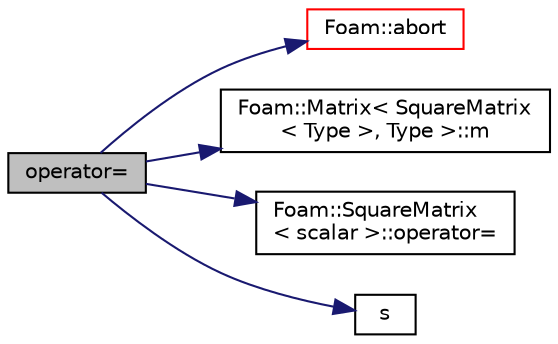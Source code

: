 digraph "operator="
{
  bgcolor="transparent";
  edge [fontname="Helvetica",fontsize="10",labelfontname="Helvetica",labelfontsize="10"];
  node [fontname="Helvetica",fontsize="10",shape=record];
  rankdir="LR";
  Node95 [label="operator=",height=0.2,width=0.4,color="black", fillcolor="grey75", style="filled", fontcolor="black"];
  Node95 -> Node96 [color="midnightblue",fontsize="10",style="solid",fontname="Helvetica"];
  Node96 [label="Foam::abort",height=0.2,width=0.4,color="red",URL="$a21851.html#a447107a607d03e417307c203fa5fb44b"];
  Node95 -> Node141 [color="midnightblue",fontsize="10",style="solid",fontname="Helvetica"];
  Node141 [label="Foam::Matrix\< SquareMatrix\l\< Type \>, Type \>::m",height=0.2,width=0.4,color="black",URL="$a27889.html#a910305ebc963132f09b276357a5a6da0",tooltip="Return the number of rows. "];
  Node95 -> Node142 [color="midnightblue",fontsize="10",style="solid",fontname="Helvetica"];
  Node142 [label="Foam::SquareMatrix\l\< scalar \>::operator=",height=0.2,width=0.4,color="black",URL="$a28221.html#ad8d713d75fa9b365f4679567e15bbb77",tooltip="Assignment of all elements to zero. "];
  Node95 -> Node143 [color="midnightblue",fontsize="10",style="solid",fontname="Helvetica"];
  Node143 [label="s",height=0.2,width=0.4,color="black",URL="$a19343.html#abb9c4233033fad2ad0206cd4adad3b9f"];
}
